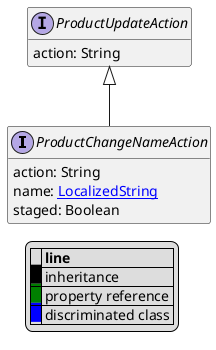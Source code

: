 @startuml

hide empty fields
hide empty methods
legend
|= |= line |
|<back:black>   </back>| inheritance |
|<back:green>   </back>| property reference |
|<back:blue>   </back>| discriminated class |
endlegend
interface ProductChangeNameAction [[ProductChangeNameAction.svg]] extends ProductUpdateAction {
    action: String
    name: [[LocalizedString.svg LocalizedString]]
    staged: Boolean
}
interface ProductUpdateAction [[ProductUpdateAction.svg]]  {
    action: String
}





@enduml
